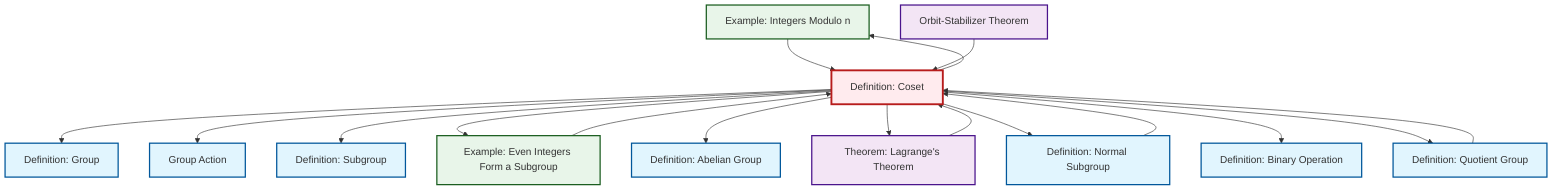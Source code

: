 graph TD
    classDef definition fill:#e1f5fe,stroke:#01579b,stroke-width:2px
    classDef theorem fill:#f3e5f5,stroke:#4a148c,stroke-width:2px
    classDef axiom fill:#fff3e0,stroke:#e65100,stroke-width:2px
    classDef example fill:#e8f5e9,stroke:#1b5e20,stroke-width:2px
    classDef current fill:#ffebee,stroke:#b71c1c,stroke-width:3px
    def-binary-operation["Definition: Binary Operation"]:::definition
    def-subgroup["Definition: Subgroup"]:::definition
    ex-quotient-integers-mod-n["Example: Integers Modulo n"]:::example
    def-group-action["Group Action"]:::definition
    def-abelian-group["Definition: Abelian Group"]:::definition
    def-group["Definition: Group"]:::definition
    def-normal-subgroup["Definition: Normal Subgroup"]:::definition
    def-coset["Definition: Coset"]:::definition
    thm-orbit-stabilizer["Orbit-Stabilizer Theorem"]:::theorem
    def-quotient-group["Definition: Quotient Group"]:::definition
    ex-even-integers-subgroup["Example: Even Integers Form a Subgroup"]:::example
    thm-lagrange["Theorem: Lagrange's Theorem"]:::theorem
    def-coset --> def-group
    def-coset --> def-group-action
    def-coset --> ex-quotient-integers-mod-n
    def-quotient-group --> def-coset
    ex-quotient-integers-mod-n --> def-coset
    def-coset --> def-subgroup
    def-coset --> ex-even-integers-subgroup
    thm-orbit-stabilizer --> def-coset
    def-coset --> def-abelian-group
    def-coset --> thm-lagrange
    thm-lagrange --> def-coset
    def-normal-subgroup --> def-coset
    def-coset --> def-normal-subgroup
    def-coset --> def-binary-operation
    def-coset --> def-quotient-group
    ex-even-integers-subgroup --> def-coset
    class def-coset current